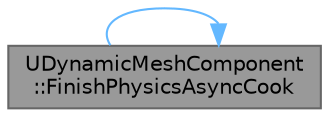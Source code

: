 digraph "UDynamicMeshComponent::FinishPhysicsAsyncCook"
{
 // INTERACTIVE_SVG=YES
 // LATEX_PDF_SIZE
  bgcolor="transparent";
  edge [fontname=Helvetica,fontsize=10,labelfontname=Helvetica,labelfontsize=10];
  node [fontname=Helvetica,fontsize=10,shape=box,height=0.2,width=0.4];
  rankdir="LR";
  Node1 [id="Node000001",label="UDynamicMeshComponent\l::FinishPhysicsAsyncCook",height=0.2,width=0.4,color="gray40", fillcolor="grey60", style="filled", fontcolor="black",tooltip="Once async physics cook is done, create needed state."];
  Node1 -> Node1 [id="edge1_Node000001_Node000001",color="steelblue1",style="solid",tooltip=" "];
}
